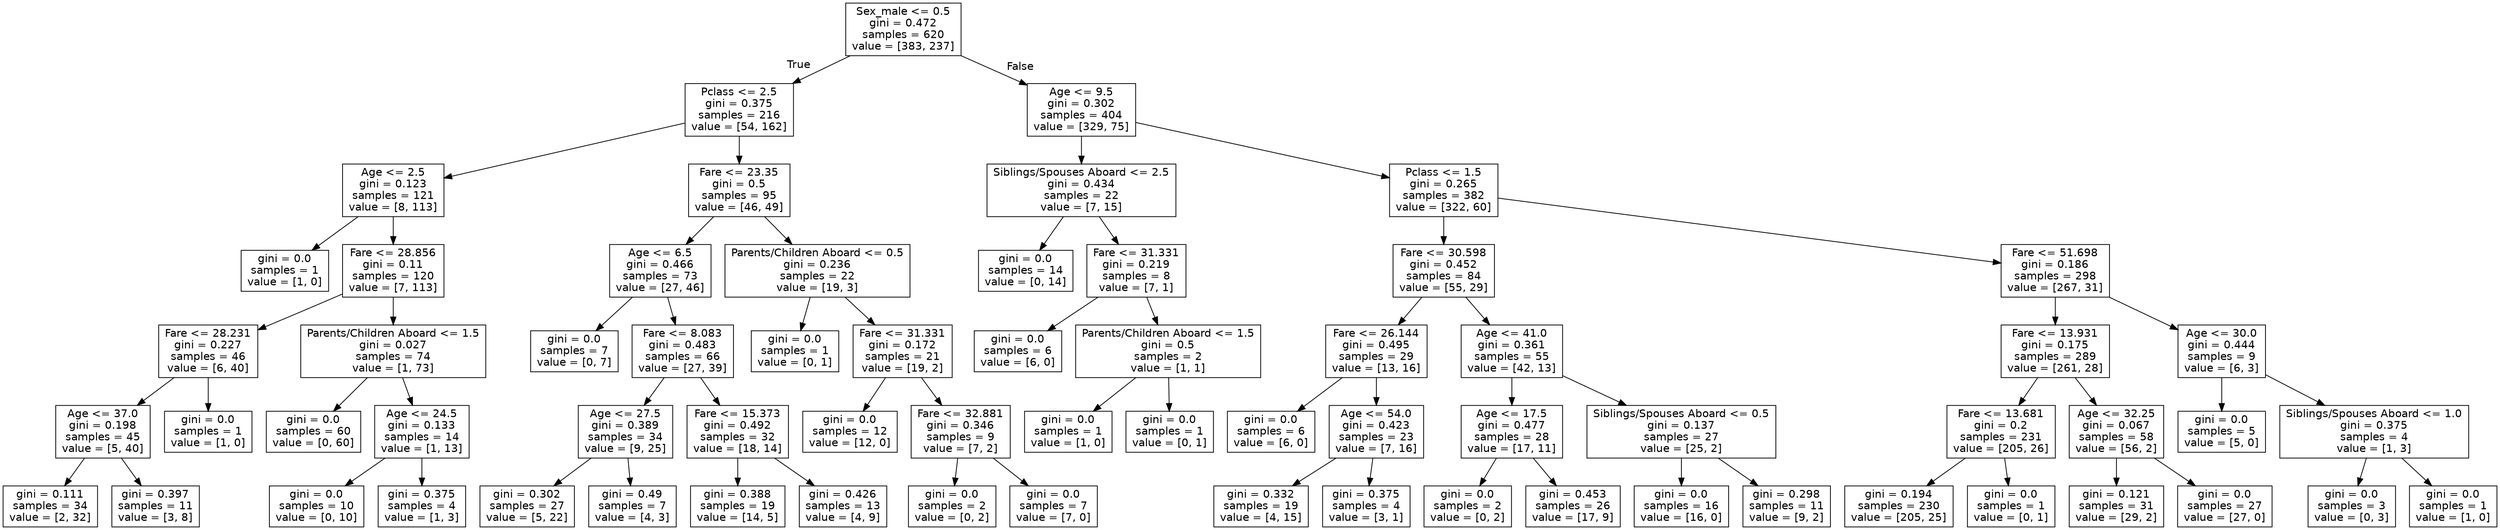 digraph Tree {
node [shape=box, fontname="helvetica"] ;
edge [fontname="helvetica"] ;
0 [label="Sex_male <= 0.5\ngini = 0.472\nsamples = 620\nvalue = [383, 237]"] ;
1 [label="Pclass <= 2.5\ngini = 0.375\nsamples = 216\nvalue = [54, 162]"] ;
0 -> 1 [labeldistance=2.5, labelangle=45, headlabel="True"] ;
2 [label="Age <= 2.5\ngini = 0.123\nsamples = 121\nvalue = [8, 113]"] ;
1 -> 2 ;
3 [label="gini = 0.0\nsamples = 1\nvalue = [1, 0]"] ;
2 -> 3 ;
4 [label="Fare <= 28.856\ngini = 0.11\nsamples = 120\nvalue = [7, 113]"] ;
2 -> 4 ;
5 [label="Fare <= 28.231\ngini = 0.227\nsamples = 46\nvalue = [6, 40]"] ;
4 -> 5 ;
6 [label="Age <= 37.0\ngini = 0.198\nsamples = 45\nvalue = [5, 40]"] ;
5 -> 6 ;
7 [label="gini = 0.111\nsamples = 34\nvalue = [2, 32]"] ;
6 -> 7 ;
8 [label="gini = 0.397\nsamples = 11\nvalue = [3, 8]"] ;
6 -> 8 ;
9 [label="gini = 0.0\nsamples = 1\nvalue = [1, 0]"] ;
5 -> 9 ;
10 [label="Parents/Children Aboard <= 1.5\ngini = 0.027\nsamples = 74\nvalue = [1, 73]"] ;
4 -> 10 ;
11 [label="gini = 0.0\nsamples = 60\nvalue = [0, 60]"] ;
10 -> 11 ;
12 [label="Age <= 24.5\ngini = 0.133\nsamples = 14\nvalue = [1, 13]"] ;
10 -> 12 ;
13 [label="gini = 0.0\nsamples = 10\nvalue = [0, 10]"] ;
12 -> 13 ;
14 [label="gini = 0.375\nsamples = 4\nvalue = [1, 3]"] ;
12 -> 14 ;
15 [label="Fare <= 23.35\ngini = 0.5\nsamples = 95\nvalue = [46, 49]"] ;
1 -> 15 ;
16 [label="Age <= 6.5\ngini = 0.466\nsamples = 73\nvalue = [27, 46]"] ;
15 -> 16 ;
17 [label="gini = 0.0\nsamples = 7\nvalue = [0, 7]"] ;
16 -> 17 ;
18 [label="Fare <= 8.083\ngini = 0.483\nsamples = 66\nvalue = [27, 39]"] ;
16 -> 18 ;
19 [label="Age <= 27.5\ngini = 0.389\nsamples = 34\nvalue = [9, 25]"] ;
18 -> 19 ;
20 [label="gini = 0.302\nsamples = 27\nvalue = [5, 22]"] ;
19 -> 20 ;
21 [label="gini = 0.49\nsamples = 7\nvalue = [4, 3]"] ;
19 -> 21 ;
22 [label="Fare <= 15.373\ngini = 0.492\nsamples = 32\nvalue = [18, 14]"] ;
18 -> 22 ;
23 [label="gini = 0.388\nsamples = 19\nvalue = [14, 5]"] ;
22 -> 23 ;
24 [label="gini = 0.426\nsamples = 13\nvalue = [4, 9]"] ;
22 -> 24 ;
25 [label="Parents/Children Aboard <= 0.5\ngini = 0.236\nsamples = 22\nvalue = [19, 3]"] ;
15 -> 25 ;
26 [label="gini = 0.0\nsamples = 1\nvalue = [0, 1]"] ;
25 -> 26 ;
27 [label="Fare <= 31.331\ngini = 0.172\nsamples = 21\nvalue = [19, 2]"] ;
25 -> 27 ;
28 [label="gini = 0.0\nsamples = 12\nvalue = [12, 0]"] ;
27 -> 28 ;
29 [label="Fare <= 32.881\ngini = 0.346\nsamples = 9\nvalue = [7, 2]"] ;
27 -> 29 ;
30 [label="gini = 0.0\nsamples = 2\nvalue = [0, 2]"] ;
29 -> 30 ;
31 [label="gini = 0.0\nsamples = 7\nvalue = [7, 0]"] ;
29 -> 31 ;
32 [label="Age <= 9.5\ngini = 0.302\nsamples = 404\nvalue = [329, 75]"] ;
0 -> 32 [labeldistance=2.5, labelangle=-45, headlabel="False"] ;
33 [label="Siblings/Spouses Aboard <= 2.5\ngini = 0.434\nsamples = 22\nvalue = [7, 15]"] ;
32 -> 33 ;
34 [label="gini = 0.0\nsamples = 14\nvalue = [0, 14]"] ;
33 -> 34 ;
35 [label="Fare <= 31.331\ngini = 0.219\nsamples = 8\nvalue = [7, 1]"] ;
33 -> 35 ;
36 [label="gini = 0.0\nsamples = 6\nvalue = [6, 0]"] ;
35 -> 36 ;
37 [label="Parents/Children Aboard <= 1.5\ngini = 0.5\nsamples = 2\nvalue = [1, 1]"] ;
35 -> 37 ;
38 [label="gini = 0.0\nsamples = 1\nvalue = [1, 0]"] ;
37 -> 38 ;
39 [label="gini = 0.0\nsamples = 1\nvalue = [0, 1]"] ;
37 -> 39 ;
40 [label="Pclass <= 1.5\ngini = 0.265\nsamples = 382\nvalue = [322, 60]"] ;
32 -> 40 ;
41 [label="Fare <= 30.598\ngini = 0.452\nsamples = 84\nvalue = [55, 29]"] ;
40 -> 41 ;
42 [label="Fare <= 26.144\ngini = 0.495\nsamples = 29\nvalue = [13, 16]"] ;
41 -> 42 ;
43 [label="gini = 0.0\nsamples = 6\nvalue = [6, 0]"] ;
42 -> 43 ;
44 [label="Age <= 54.0\ngini = 0.423\nsamples = 23\nvalue = [7, 16]"] ;
42 -> 44 ;
45 [label="gini = 0.332\nsamples = 19\nvalue = [4, 15]"] ;
44 -> 45 ;
46 [label="gini = 0.375\nsamples = 4\nvalue = [3, 1]"] ;
44 -> 46 ;
47 [label="Age <= 41.0\ngini = 0.361\nsamples = 55\nvalue = [42, 13]"] ;
41 -> 47 ;
48 [label="Age <= 17.5\ngini = 0.477\nsamples = 28\nvalue = [17, 11]"] ;
47 -> 48 ;
49 [label="gini = 0.0\nsamples = 2\nvalue = [0, 2]"] ;
48 -> 49 ;
50 [label="gini = 0.453\nsamples = 26\nvalue = [17, 9]"] ;
48 -> 50 ;
51 [label="Siblings/Spouses Aboard <= 0.5\ngini = 0.137\nsamples = 27\nvalue = [25, 2]"] ;
47 -> 51 ;
52 [label="gini = 0.0\nsamples = 16\nvalue = [16, 0]"] ;
51 -> 52 ;
53 [label="gini = 0.298\nsamples = 11\nvalue = [9, 2]"] ;
51 -> 53 ;
54 [label="Fare <= 51.698\ngini = 0.186\nsamples = 298\nvalue = [267, 31]"] ;
40 -> 54 ;
55 [label="Fare <= 13.931\ngini = 0.175\nsamples = 289\nvalue = [261, 28]"] ;
54 -> 55 ;
56 [label="Fare <= 13.681\ngini = 0.2\nsamples = 231\nvalue = [205, 26]"] ;
55 -> 56 ;
57 [label="gini = 0.194\nsamples = 230\nvalue = [205, 25]"] ;
56 -> 57 ;
58 [label="gini = 0.0\nsamples = 1\nvalue = [0, 1]"] ;
56 -> 58 ;
59 [label="Age <= 32.25\ngini = 0.067\nsamples = 58\nvalue = [56, 2]"] ;
55 -> 59 ;
60 [label="gini = 0.121\nsamples = 31\nvalue = [29, 2]"] ;
59 -> 60 ;
61 [label="gini = 0.0\nsamples = 27\nvalue = [27, 0]"] ;
59 -> 61 ;
62 [label="Age <= 30.0\ngini = 0.444\nsamples = 9\nvalue = [6, 3]"] ;
54 -> 62 ;
63 [label="gini = 0.0\nsamples = 5\nvalue = [5, 0]"] ;
62 -> 63 ;
64 [label="Siblings/Spouses Aboard <= 1.0\ngini = 0.375\nsamples = 4\nvalue = [1, 3]"] ;
62 -> 64 ;
65 [label="gini = 0.0\nsamples = 3\nvalue = [0, 3]"] ;
64 -> 65 ;
66 [label="gini = 0.0\nsamples = 1\nvalue = [1, 0]"] ;
64 -> 66 ;
}